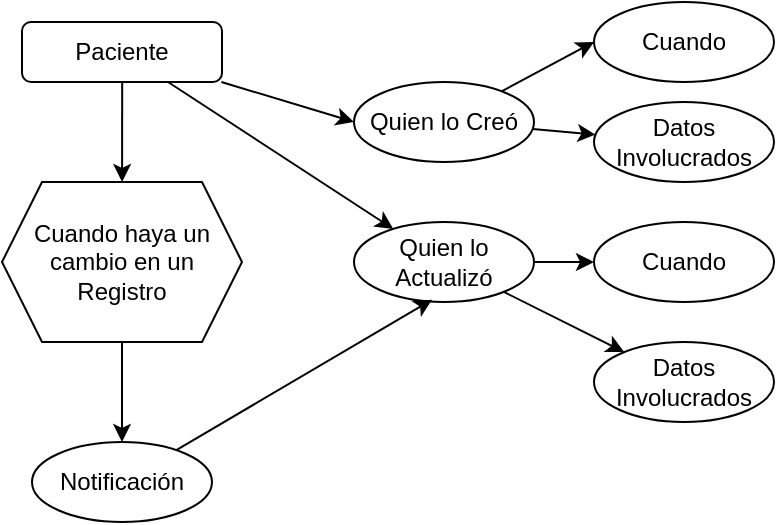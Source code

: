 <mxfile version="28.1.2">
  <diagram name="Página-1" id="RGo6sU8An8bc2RvGEmz9">
    <mxGraphModel dx="679" dy="404" grid="1" gridSize="10" guides="1" tooltips="1" connect="1" arrows="1" fold="1" page="1" pageScale="1" pageWidth="827" pageHeight="1169" math="0" shadow="0">
      <root>
        <mxCell id="0" />
        <mxCell id="1" parent="0" />
        <mxCell id="NjNZhUd56raHzz_TgT_h-25" style="rounded=0;orthogonalLoop=1;jettySize=auto;html=1;entryX=0;entryY=0.5;entryDx=0;entryDy=0;" edge="1" parent="1" source="NjNZhUd56raHzz_TgT_h-39" target="NjNZhUd56raHzz_TgT_h-21">
          <mxGeometry relative="1" as="geometry">
            <mxPoint x="170" y="100" as="sourcePoint" />
          </mxGeometry>
        </mxCell>
        <mxCell id="NjNZhUd56raHzz_TgT_h-27" style="rounded=0;orthogonalLoop=1;jettySize=auto;html=1;" edge="1" parent="1" source="NjNZhUd56raHzz_TgT_h-39" target="NjNZhUd56raHzz_TgT_h-23">
          <mxGeometry relative="1" as="geometry">
            <mxPoint x="156.003" y="120" as="sourcePoint" />
          </mxGeometry>
        </mxCell>
        <mxCell id="NjNZhUd56raHzz_TgT_h-34" style="rounded=0;orthogonalLoop=1;jettySize=auto;html=1;exitX=0.501;exitY=0.949;exitDx=0;exitDy=0;exitPerimeter=0;" edge="1" parent="1" source="NjNZhUd56raHzz_TgT_h-39" target="NjNZhUd56raHzz_TgT_h-40">
          <mxGeometry relative="1" as="geometry">
            <mxPoint x="110" y="120" as="sourcePoint" />
            <mxPoint x="110" y="150" as="targetPoint" />
          </mxGeometry>
        </mxCell>
        <mxCell id="NjNZhUd56raHzz_TgT_h-37" style="rounded=0;orthogonalLoop=1;jettySize=auto;html=1;entryX=0.5;entryY=0;entryDx=0;entryDy=0;" edge="1" parent="1" source="NjNZhUd56raHzz_TgT_h-40" target="NjNZhUd56raHzz_TgT_h-33">
          <mxGeometry relative="1" as="geometry">
            <mxPoint x="110" y="210" as="sourcePoint" />
          </mxGeometry>
        </mxCell>
        <mxCell id="NjNZhUd56raHzz_TgT_h-26" style="rounded=0;orthogonalLoop=1;jettySize=auto;html=1;entryX=0;entryY=0.5;entryDx=0;entryDy=0;" edge="1" parent="1" source="NjNZhUd56raHzz_TgT_h-21" target="NjNZhUd56raHzz_TgT_h-22">
          <mxGeometry relative="1" as="geometry" />
        </mxCell>
        <mxCell id="NjNZhUd56raHzz_TgT_h-32" style="rounded=0;orthogonalLoop=1;jettySize=auto;html=1;" edge="1" parent="1" source="NjNZhUd56raHzz_TgT_h-21" target="NjNZhUd56raHzz_TgT_h-31">
          <mxGeometry relative="1" as="geometry" />
        </mxCell>
        <mxCell id="NjNZhUd56raHzz_TgT_h-21" value="Quien lo Creó" style="ellipse;whiteSpace=wrap;html=1;" vertex="1" parent="1">
          <mxGeometry x="226" y="80" width="90" height="40" as="geometry" />
        </mxCell>
        <mxCell id="NjNZhUd56raHzz_TgT_h-22" value="Cuando" style="ellipse;whiteSpace=wrap;html=1;" vertex="1" parent="1">
          <mxGeometry x="346" y="40" width="90" height="40" as="geometry" />
        </mxCell>
        <mxCell id="NjNZhUd56raHzz_TgT_h-28" style="rounded=0;orthogonalLoop=1;jettySize=auto;html=1;entryX=0;entryY=0.5;entryDx=0;entryDy=0;" edge="1" parent="1" source="NjNZhUd56raHzz_TgT_h-23" target="NjNZhUd56raHzz_TgT_h-24">
          <mxGeometry relative="1" as="geometry" />
        </mxCell>
        <mxCell id="NjNZhUd56raHzz_TgT_h-30" style="rounded=0;orthogonalLoop=1;jettySize=auto;html=1;" edge="1" parent="1" source="NjNZhUd56raHzz_TgT_h-23" target="NjNZhUd56raHzz_TgT_h-29">
          <mxGeometry relative="1" as="geometry" />
        </mxCell>
        <mxCell id="NjNZhUd56raHzz_TgT_h-23" value="Quien lo Actualizó" style="ellipse;whiteSpace=wrap;html=1;" vertex="1" parent="1">
          <mxGeometry x="226" y="150" width="90" height="40" as="geometry" />
        </mxCell>
        <mxCell id="NjNZhUd56raHzz_TgT_h-24" value="Cuando" style="ellipse;whiteSpace=wrap;html=1;" vertex="1" parent="1">
          <mxGeometry x="346" y="150" width="90" height="40" as="geometry" />
        </mxCell>
        <mxCell id="NjNZhUd56raHzz_TgT_h-29" value="Datos Involucrados" style="ellipse;whiteSpace=wrap;html=1;" vertex="1" parent="1">
          <mxGeometry x="346" y="210" width="90" height="40" as="geometry" />
        </mxCell>
        <mxCell id="NjNZhUd56raHzz_TgT_h-31" value="Datos Involucrados" style="ellipse;whiteSpace=wrap;html=1;" vertex="1" parent="1">
          <mxGeometry x="346" y="90" width="90" height="40" as="geometry" />
        </mxCell>
        <mxCell id="NjNZhUd56raHzz_TgT_h-33" value="Notificación" style="ellipse;whiteSpace=wrap;html=1;" vertex="1" parent="1">
          <mxGeometry x="65" y="260" width="90" height="40" as="geometry" />
        </mxCell>
        <mxCell id="NjNZhUd56raHzz_TgT_h-39" value="Paciente" style="rounded=1;whiteSpace=wrap;html=1;" vertex="1" parent="1">
          <mxGeometry x="60" y="50" width="100" height="30" as="geometry" />
        </mxCell>
        <mxCell id="NjNZhUd56raHzz_TgT_h-40" value="Cuando haya un cambio en un Registro" style="shape=hexagon;perimeter=hexagonPerimeter2;whiteSpace=wrap;html=1;fixedSize=1;" vertex="1" parent="1">
          <mxGeometry x="50" y="130" width="120" height="80" as="geometry" />
        </mxCell>
        <mxCell id="NjNZhUd56raHzz_TgT_h-41" style="rounded=0;orthogonalLoop=1;jettySize=auto;html=1;entryX=0.434;entryY=0.971;entryDx=0;entryDy=0;entryPerimeter=0;" edge="1" parent="1" source="NjNZhUd56raHzz_TgT_h-33" target="NjNZhUd56raHzz_TgT_h-23">
          <mxGeometry relative="1" as="geometry" />
        </mxCell>
      </root>
    </mxGraphModel>
  </diagram>
</mxfile>
